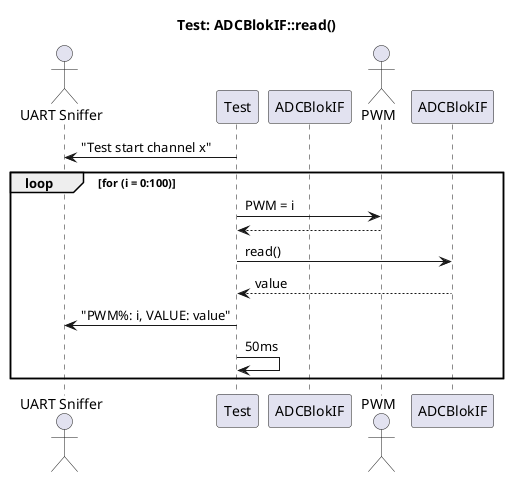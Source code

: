 @startuml SDtestADCBlokIFRead
title "Test: ADCBlokIF::read()"

actor "UART Sniffer" as UART
participant "Test" as Test
participant "ADCBlokIF" as CCIF
actor "PWM" as PWM

Test -> UART : "Test start channel x"

loop for (i = 0:100)
    Test -> PWM : PWM = i
    PWM --> Test : 
    Test -> ADCBlokIF : read()
    ADCBlokIF --> Test : value
    Test -> UART : "PWM%: i, VALUE: value"
    Test -> Test : 50ms 
end loop

@enduml